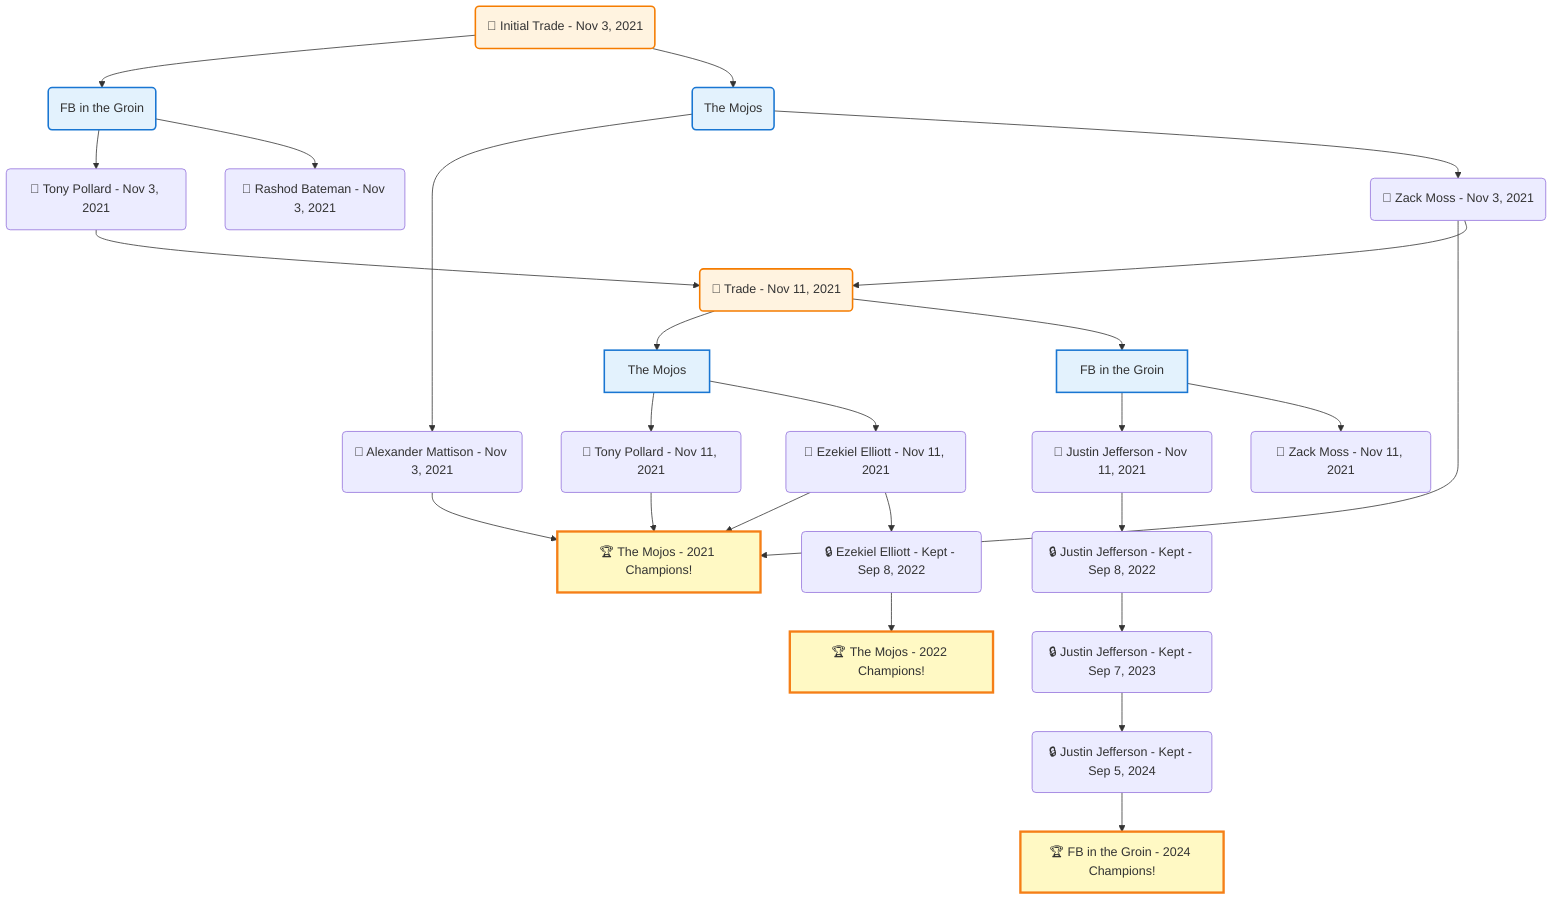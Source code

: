 flowchart TD

    TRADE_MAIN("🔄 Initial Trade - Nov 3, 2021")
    TEAM_1("FB in the Groin")
    TEAM_2("The Mojos")
    NODE_62b0af43-f9fe-4faa-99ef-281bef0aedde("🔄 Tony Pollard - Nov 3, 2021")
    TRADE_451b2038-42ba-4ba2-9eed-7d7e59e4281d_3("🔄 Trade - Nov 11, 2021")
    TEAM_bbe2d0ad-54cf-4c22-be82-b2a5f262a157_4["The Mojos"]
    NODE_5d5d8e60-bf6b-445b-a0d4-1c55e9fa6097("🔄 Tony Pollard - Nov 11, 2021")
    CHAMP_bbe2d0ad-54cf-4c22-be82-b2a5f262a157_2021["🏆 The Mojos - 2021 Champions!"]
    NODE_4d79c91c-098e-498f-9aa9-ee835c90d399("🔄 Ezekiel Elliott - Nov 11, 2021")
    NODE_6baebc86-e3c3-49dc-bc51-a4158a780e8a("🔒 Ezekiel Elliott - Kept - Sep 8, 2022")
    CHAMP_bbe2d0ad-54cf-4c22-be82-b2a5f262a157_2022["🏆 The Mojos - 2022 Champions!"]
    TEAM_f483ecf1-cd17-4991-854b-e52dfc957b45_5["FB in the Groin"]
    NODE_e07cacc3-49e5-4e21-a75f-83405ff4f57b("🔄 Justin Jefferson - Nov 11, 2021")
    NODE_4946198b-20fe-4992-b2c1-86ea0927d0be("🔒 Justin Jefferson - Kept - Sep 8, 2022")
    NODE_5ec147e7-5e82-4d0c-b521-0e892098b936("🔒 Justin Jefferson - Kept - Sep 7, 2023")
    NODE_df0f34bb-4caf-4282-a80d-31c385b4ab7c("🔒 Justin Jefferson - Kept - Sep 5, 2024")
    CHAMP_f483ecf1-cd17-4991-854b-e52dfc957b45_2024["🏆 FB in the Groin - 2024 Champions!"]
    NODE_580e8901-5bae-437e-8fae-ca50a9ef5c01("🔄 Zack Moss - Nov 11, 2021")
    NODE_2dea93f1-599b-466b-a1ef-435fbc28b617("🔄 Alexander Mattison - Nov 3, 2021")
    NODE_0aabc8b9-5654-402a-9daa-6380be0715bb("🔄 Rashod Bateman - Nov 3, 2021")
    NODE_851afeda-f894-44df-a160-8034b7471846("🔄 Zack Moss - Nov 3, 2021")

    TRADE_MAIN --> TEAM_1
    TRADE_MAIN --> TEAM_2
    TEAM_1 --> NODE_62b0af43-f9fe-4faa-99ef-281bef0aedde
    NODE_62b0af43-f9fe-4faa-99ef-281bef0aedde --> TRADE_451b2038-42ba-4ba2-9eed-7d7e59e4281d_3
    TRADE_451b2038-42ba-4ba2-9eed-7d7e59e4281d_3 --> TEAM_bbe2d0ad-54cf-4c22-be82-b2a5f262a157_4
    TEAM_bbe2d0ad-54cf-4c22-be82-b2a5f262a157_4 --> NODE_5d5d8e60-bf6b-445b-a0d4-1c55e9fa6097
    NODE_5d5d8e60-bf6b-445b-a0d4-1c55e9fa6097 --> CHAMP_bbe2d0ad-54cf-4c22-be82-b2a5f262a157_2021
    TEAM_bbe2d0ad-54cf-4c22-be82-b2a5f262a157_4 --> NODE_4d79c91c-098e-498f-9aa9-ee835c90d399
    NODE_4d79c91c-098e-498f-9aa9-ee835c90d399 --> CHAMP_bbe2d0ad-54cf-4c22-be82-b2a5f262a157_2021
    NODE_4d79c91c-098e-498f-9aa9-ee835c90d399 --> NODE_6baebc86-e3c3-49dc-bc51-a4158a780e8a
    NODE_6baebc86-e3c3-49dc-bc51-a4158a780e8a --> CHAMP_bbe2d0ad-54cf-4c22-be82-b2a5f262a157_2022
    TRADE_451b2038-42ba-4ba2-9eed-7d7e59e4281d_3 --> TEAM_f483ecf1-cd17-4991-854b-e52dfc957b45_5
    TEAM_f483ecf1-cd17-4991-854b-e52dfc957b45_5 --> NODE_e07cacc3-49e5-4e21-a75f-83405ff4f57b
    NODE_e07cacc3-49e5-4e21-a75f-83405ff4f57b --> NODE_4946198b-20fe-4992-b2c1-86ea0927d0be
    NODE_4946198b-20fe-4992-b2c1-86ea0927d0be --> NODE_5ec147e7-5e82-4d0c-b521-0e892098b936
    NODE_5ec147e7-5e82-4d0c-b521-0e892098b936 --> NODE_df0f34bb-4caf-4282-a80d-31c385b4ab7c
    NODE_df0f34bb-4caf-4282-a80d-31c385b4ab7c --> CHAMP_f483ecf1-cd17-4991-854b-e52dfc957b45_2024
    TEAM_f483ecf1-cd17-4991-854b-e52dfc957b45_5 --> NODE_580e8901-5bae-437e-8fae-ca50a9ef5c01
    TEAM_2 --> NODE_2dea93f1-599b-466b-a1ef-435fbc28b617
    NODE_2dea93f1-599b-466b-a1ef-435fbc28b617 --> CHAMP_bbe2d0ad-54cf-4c22-be82-b2a5f262a157_2021
    TEAM_1 --> NODE_0aabc8b9-5654-402a-9daa-6380be0715bb
    TEAM_2 --> NODE_851afeda-f894-44df-a160-8034b7471846
    NODE_851afeda-f894-44df-a160-8034b7471846 --> CHAMP_bbe2d0ad-54cf-4c22-be82-b2a5f262a157_2021
    NODE_851afeda-f894-44df-a160-8034b7471846 --> TRADE_451b2038-42ba-4ba2-9eed-7d7e59e4281d_3

    %% Node styling
    classDef teamNode fill:#e3f2fd,stroke:#1976d2,stroke-width:2px
    classDef tradeNode fill:#fff3e0,stroke:#f57c00,stroke-width:2px
    classDef playerNode fill:#f3e5f5,stroke:#7b1fa2,stroke-width:1px
    classDef nonRootPlayerNode fill:#f5f5f5,stroke:#757575,stroke-width:1px
    classDef endNode fill:#ffebee,stroke:#c62828,stroke-width:2px
    classDef waiverNode fill:#e8f5e8,stroke:#388e3c,stroke-width:2px
    classDef championshipNode fill:#fff9c4,stroke:#f57f17,stroke-width:3px

    class TEAM_1,TEAM_2,TEAM_bbe2d0ad-54cf-4c22-be82-b2a5f262a157_4,TEAM_f483ecf1-cd17-4991-854b-e52dfc957b45_5 teamNode
    class CHAMP_bbe2d0ad-54cf-4c22-be82-b2a5f262a157_2021,CHAMP_bbe2d0ad-54cf-4c22-be82-b2a5f262a157_2022,CHAMP_f483ecf1-cd17-4991-854b-e52dfc957b45_2024 championshipNode
    class TRADE_MAIN,TRADE_451b2038-42ba-4ba2-9eed-7d7e59e4281d_3 tradeNode